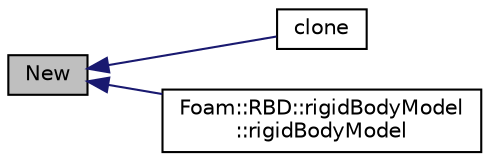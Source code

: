 digraph "New"
{
  bgcolor="transparent";
  edge [fontname="Helvetica",fontsize="10",labelfontname="Helvetica",labelfontsize="10"];
  node [fontname="Helvetica",fontsize="10",shape=record];
  rankdir="LR";
  Node18 [label="New",height=0.2,width=0.4,color="black", fillcolor="grey75", style="filled", fontcolor="black"];
  Node18 -> Node19 [dir="back",color="midnightblue",fontsize="10",style="solid",fontname="Helvetica"];
  Node19 [label="clone",height=0.2,width=0.4,color="black",URL="$a30341.html#a8955bd812f8cab6de825bd7bbb52bf1c",tooltip="Return clone of this rigidBody. "];
  Node18 -> Node20 [dir="back",color="midnightblue",fontsize="10",style="solid",fontname="Helvetica"];
  Node20 [label="Foam::RBD::rigidBodyModel\l::rigidBodyModel",height=0.2,width=0.4,color="black",URL="$a30453.html#a1af588816720e7f758ae2c7429a50c57",tooltip="Construct from dictionary. "];
}
